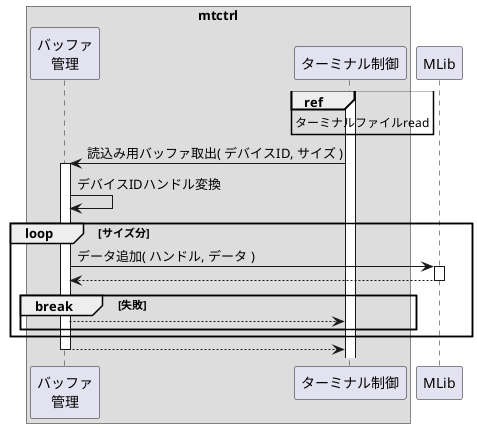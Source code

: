 @startuml

box "mtctrl"
    participant "バッファ\n管理" as bufmng
    participant "ターミナル制御" as tctrl
end box
participant "MLib" as mlib

activate tctrl
ref over tctrl: ターミナルファイルread

bufmng <- tctrl: 読込み用バッファ取出( デバイスID, サイズ )
activate bufmng

bufmng -> bufmng: デバイスIDハンドル変換

loop サイズ分
    bufmng -> mlib: データ追加( ハンドル, データ )
    activate mlib
    bufmng <-- mlib:
    deactivate mlib

    break 失敗
        bufmng --> tctrl:
    end break
end loop

bufmng --> tctrl:
deactivate bufmng

@enduml

